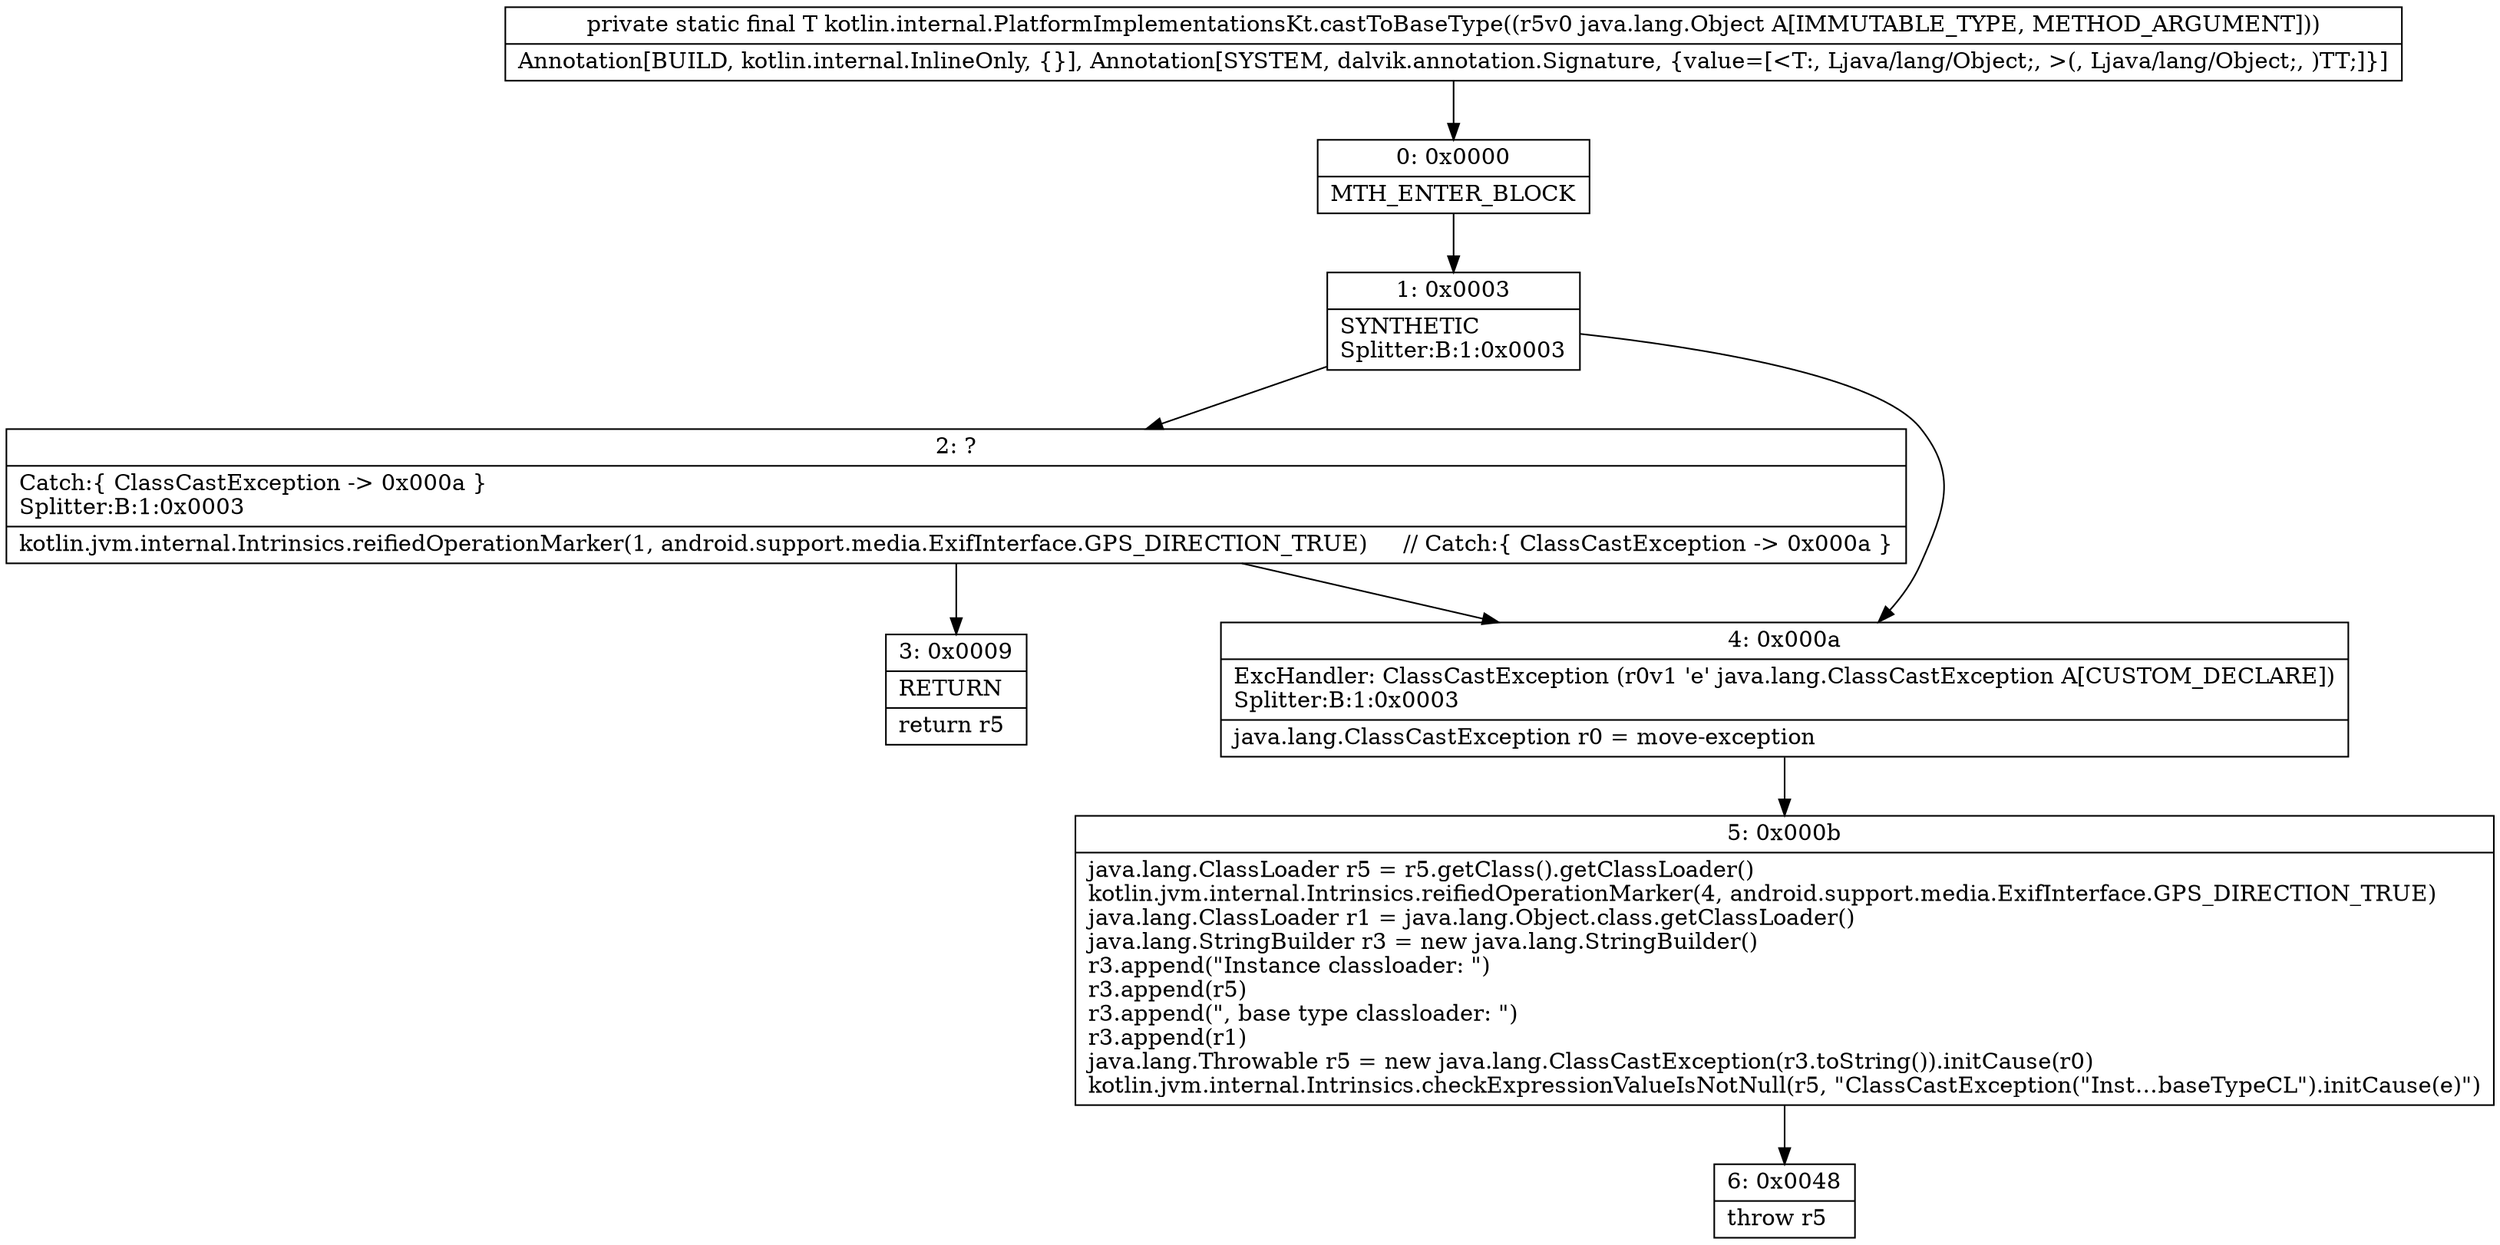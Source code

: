digraph "CFG forkotlin.internal.PlatformImplementationsKt.castToBaseType(Ljava\/lang\/Object;)Ljava\/lang\/Object;" {
Node_0 [shape=record,label="{0\:\ 0x0000|MTH_ENTER_BLOCK\l}"];
Node_1 [shape=record,label="{1\:\ 0x0003|SYNTHETIC\lSplitter:B:1:0x0003\l}"];
Node_2 [shape=record,label="{2\:\ ?|Catch:\{ ClassCastException \-\> 0x000a \}\lSplitter:B:1:0x0003\l|kotlin.jvm.internal.Intrinsics.reifiedOperationMarker(1, android.support.media.ExifInterface.GPS_DIRECTION_TRUE)     \/\/ Catch:\{ ClassCastException \-\> 0x000a \}\l}"];
Node_3 [shape=record,label="{3\:\ 0x0009|RETURN\l|return r5\l}"];
Node_4 [shape=record,label="{4\:\ 0x000a|ExcHandler: ClassCastException (r0v1 'e' java.lang.ClassCastException A[CUSTOM_DECLARE])\lSplitter:B:1:0x0003\l|java.lang.ClassCastException r0 = move\-exception\l}"];
Node_5 [shape=record,label="{5\:\ 0x000b|java.lang.ClassLoader r5 = r5.getClass().getClassLoader()\lkotlin.jvm.internal.Intrinsics.reifiedOperationMarker(4, android.support.media.ExifInterface.GPS_DIRECTION_TRUE)\ljava.lang.ClassLoader r1 = java.lang.Object.class.getClassLoader()\ljava.lang.StringBuilder r3 = new java.lang.StringBuilder()\lr3.append(\"Instance classloader: \")\lr3.append(r5)\lr3.append(\", base type classloader: \")\lr3.append(r1)\ljava.lang.Throwable r5 = new java.lang.ClassCastException(r3.toString()).initCause(r0)\lkotlin.jvm.internal.Intrinsics.checkExpressionValueIsNotNull(r5, \"ClassCastException(\"Inst…baseTypeCL\").initCause(e)\")\l}"];
Node_6 [shape=record,label="{6\:\ 0x0048|throw r5\l}"];
MethodNode[shape=record,label="{private static final T kotlin.internal.PlatformImplementationsKt.castToBaseType((r5v0 java.lang.Object A[IMMUTABLE_TYPE, METHOD_ARGUMENT]))  | Annotation[BUILD, kotlin.internal.InlineOnly, \{\}], Annotation[SYSTEM, dalvik.annotation.Signature, \{value=[\<T:, Ljava\/lang\/Object;, \>(, Ljava\/lang\/Object;, )TT;]\}]\l}"];
MethodNode -> Node_0;
Node_0 -> Node_1;
Node_1 -> Node_2;
Node_1 -> Node_4;
Node_2 -> Node_3;
Node_2 -> Node_4;
Node_4 -> Node_5;
Node_5 -> Node_6;
}

